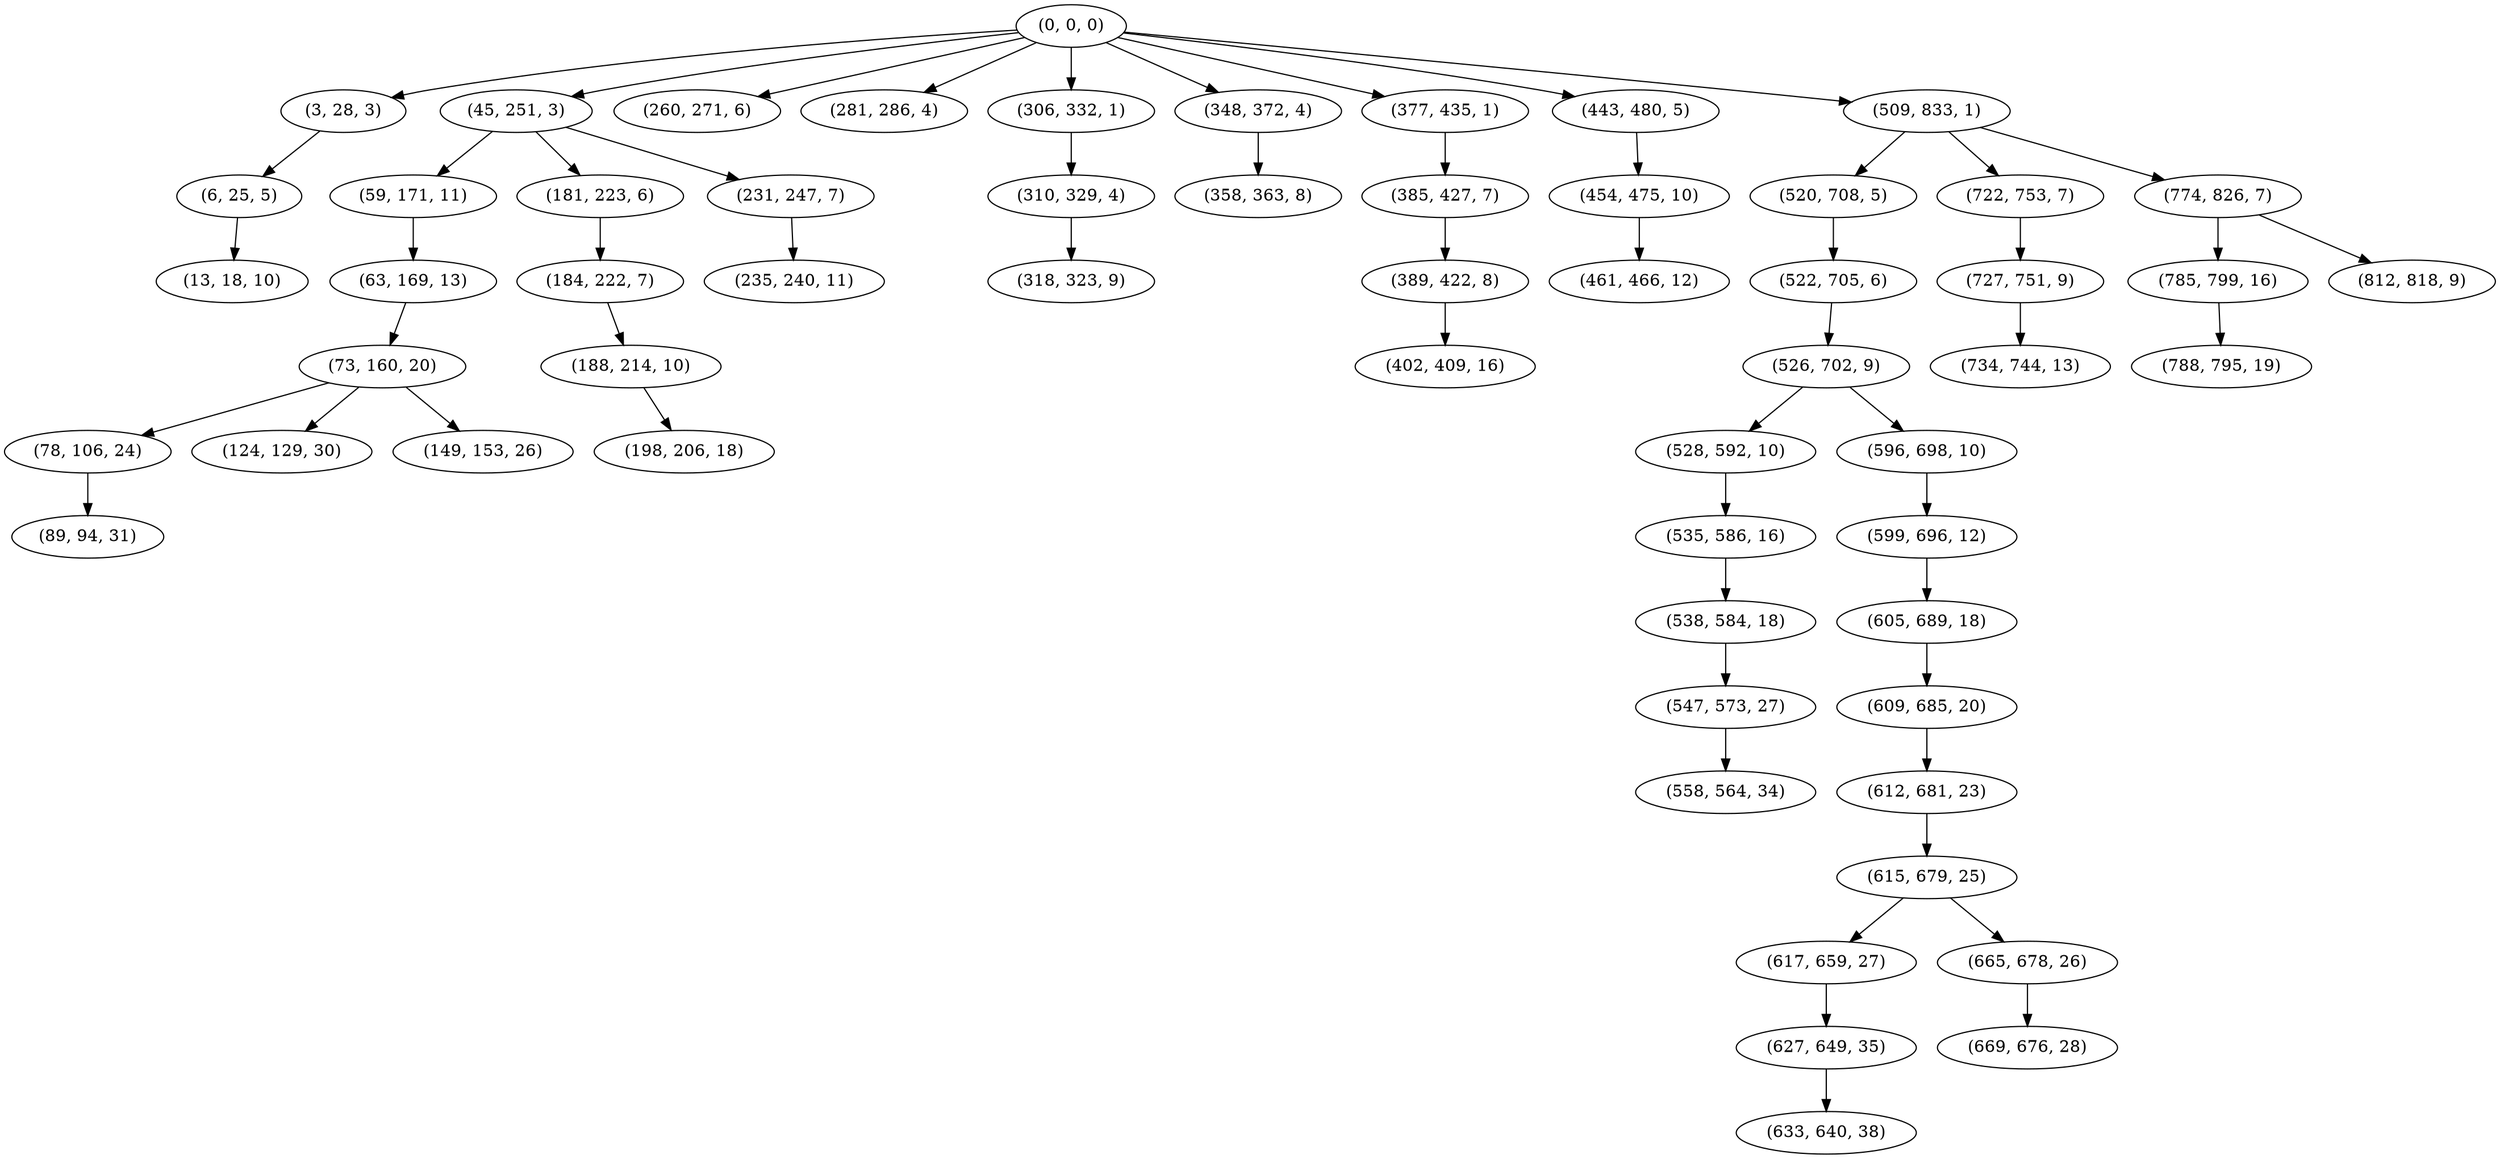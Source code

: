 digraph tree {
    "(0, 0, 0)";
    "(3, 28, 3)";
    "(6, 25, 5)";
    "(13, 18, 10)";
    "(45, 251, 3)";
    "(59, 171, 11)";
    "(63, 169, 13)";
    "(73, 160, 20)";
    "(78, 106, 24)";
    "(89, 94, 31)";
    "(124, 129, 30)";
    "(149, 153, 26)";
    "(181, 223, 6)";
    "(184, 222, 7)";
    "(188, 214, 10)";
    "(198, 206, 18)";
    "(231, 247, 7)";
    "(235, 240, 11)";
    "(260, 271, 6)";
    "(281, 286, 4)";
    "(306, 332, 1)";
    "(310, 329, 4)";
    "(318, 323, 9)";
    "(348, 372, 4)";
    "(358, 363, 8)";
    "(377, 435, 1)";
    "(385, 427, 7)";
    "(389, 422, 8)";
    "(402, 409, 16)";
    "(443, 480, 5)";
    "(454, 475, 10)";
    "(461, 466, 12)";
    "(509, 833, 1)";
    "(520, 708, 5)";
    "(522, 705, 6)";
    "(526, 702, 9)";
    "(528, 592, 10)";
    "(535, 586, 16)";
    "(538, 584, 18)";
    "(547, 573, 27)";
    "(558, 564, 34)";
    "(596, 698, 10)";
    "(599, 696, 12)";
    "(605, 689, 18)";
    "(609, 685, 20)";
    "(612, 681, 23)";
    "(615, 679, 25)";
    "(617, 659, 27)";
    "(627, 649, 35)";
    "(633, 640, 38)";
    "(665, 678, 26)";
    "(669, 676, 28)";
    "(722, 753, 7)";
    "(727, 751, 9)";
    "(734, 744, 13)";
    "(774, 826, 7)";
    "(785, 799, 16)";
    "(788, 795, 19)";
    "(812, 818, 9)";
    "(0, 0, 0)" -> "(3, 28, 3)";
    "(0, 0, 0)" -> "(45, 251, 3)";
    "(0, 0, 0)" -> "(260, 271, 6)";
    "(0, 0, 0)" -> "(281, 286, 4)";
    "(0, 0, 0)" -> "(306, 332, 1)";
    "(0, 0, 0)" -> "(348, 372, 4)";
    "(0, 0, 0)" -> "(377, 435, 1)";
    "(0, 0, 0)" -> "(443, 480, 5)";
    "(0, 0, 0)" -> "(509, 833, 1)";
    "(3, 28, 3)" -> "(6, 25, 5)";
    "(6, 25, 5)" -> "(13, 18, 10)";
    "(45, 251, 3)" -> "(59, 171, 11)";
    "(45, 251, 3)" -> "(181, 223, 6)";
    "(45, 251, 3)" -> "(231, 247, 7)";
    "(59, 171, 11)" -> "(63, 169, 13)";
    "(63, 169, 13)" -> "(73, 160, 20)";
    "(73, 160, 20)" -> "(78, 106, 24)";
    "(73, 160, 20)" -> "(124, 129, 30)";
    "(73, 160, 20)" -> "(149, 153, 26)";
    "(78, 106, 24)" -> "(89, 94, 31)";
    "(181, 223, 6)" -> "(184, 222, 7)";
    "(184, 222, 7)" -> "(188, 214, 10)";
    "(188, 214, 10)" -> "(198, 206, 18)";
    "(231, 247, 7)" -> "(235, 240, 11)";
    "(306, 332, 1)" -> "(310, 329, 4)";
    "(310, 329, 4)" -> "(318, 323, 9)";
    "(348, 372, 4)" -> "(358, 363, 8)";
    "(377, 435, 1)" -> "(385, 427, 7)";
    "(385, 427, 7)" -> "(389, 422, 8)";
    "(389, 422, 8)" -> "(402, 409, 16)";
    "(443, 480, 5)" -> "(454, 475, 10)";
    "(454, 475, 10)" -> "(461, 466, 12)";
    "(509, 833, 1)" -> "(520, 708, 5)";
    "(509, 833, 1)" -> "(722, 753, 7)";
    "(509, 833, 1)" -> "(774, 826, 7)";
    "(520, 708, 5)" -> "(522, 705, 6)";
    "(522, 705, 6)" -> "(526, 702, 9)";
    "(526, 702, 9)" -> "(528, 592, 10)";
    "(526, 702, 9)" -> "(596, 698, 10)";
    "(528, 592, 10)" -> "(535, 586, 16)";
    "(535, 586, 16)" -> "(538, 584, 18)";
    "(538, 584, 18)" -> "(547, 573, 27)";
    "(547, 573, 27)" -> "(558, 564, 34)";
    "(596, 698, 10)" -> "(599, 696, 12)";
    "(599, 696, 12)" -> "(605, 689, 18)";
    "(605, 689, 18)" -> "(609, 685, 20)";
    "(609, 685, 20)" -> "(612, 681, 23)";
    "(612, 681, 23)" -> "(615, 679, 25)";
    "(615, 679, 25)" -> "(617, 659, 27)";
    "(615, 679, 25)" -> "(665, 678, 26)";
    "(617, 659, 27)" -> "(627, 649, 35)";
    "(627, 649, 35)" -> "(633, 640, 38)";
    "(665, 678, 26)" -> "(669, 676, 28)";
    "(722, 753, 7)" -> "(727, 751, 9)";
    "(727, 751, 9)" -> "(734, 744, 13)";
    "(774, 826, 7)" -> "(785, 799, 16)";
    "(774, 826, 7)" -> "(812, 818, 9)";
    "(785, 799, 16)" -> "(788, 795, 19)";
}
